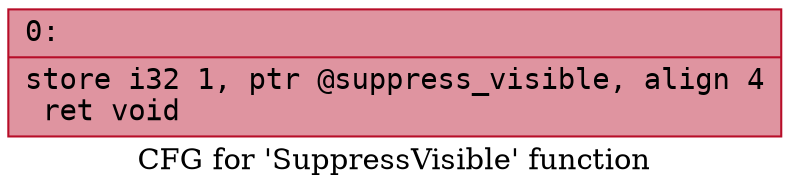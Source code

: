 digraph "CFG for 'SuppressVisible' function" {
	label="CFG for 'SuppressVisible' function";

	Node0x60000037e530 [shape=record,color="#b70d28ff", style=filled, fillcolor="#b70d2870" fontname="Courier",label="{0:\l|  store i32 1, ptr @suppress_visible, align 4\l  ret void\l}"];
}
